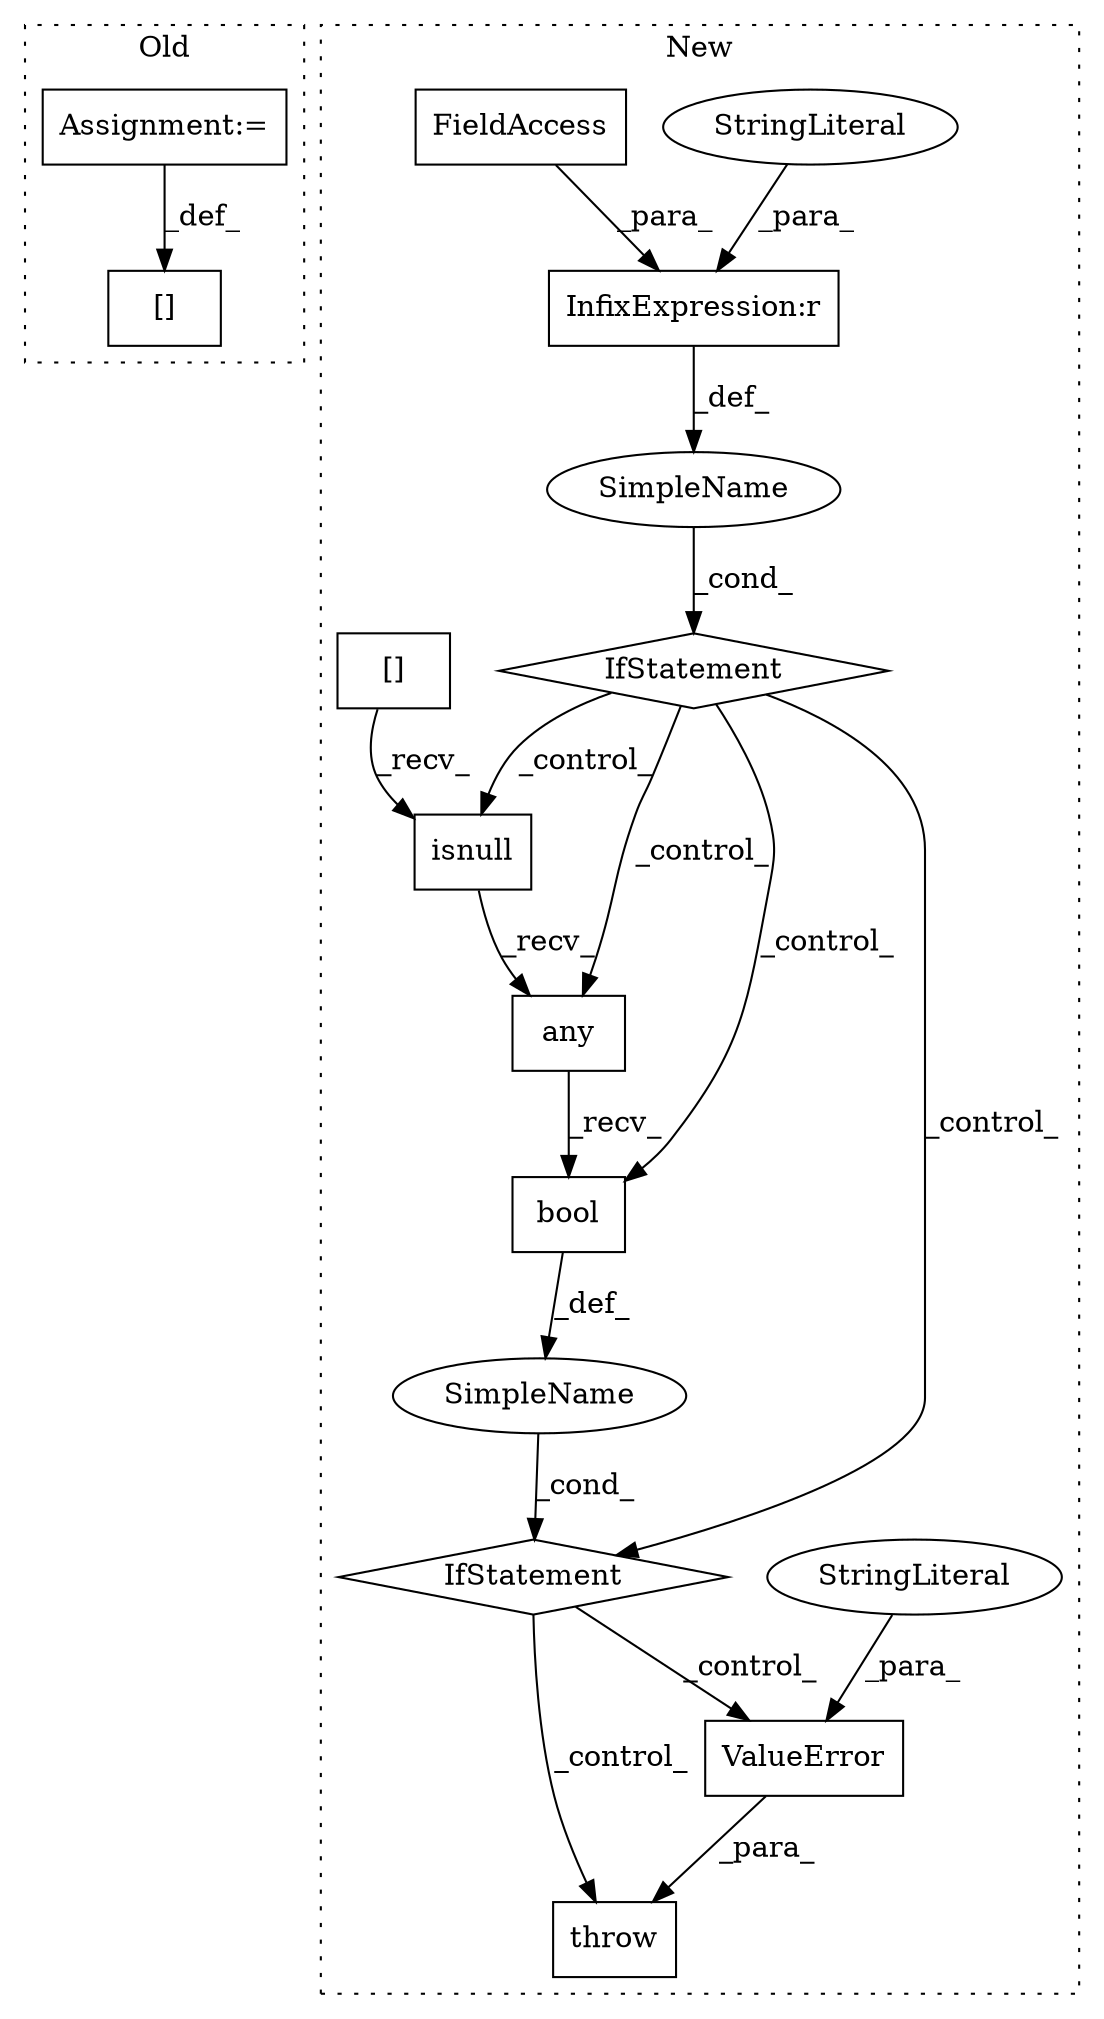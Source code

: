 digraph G {
subgraph cluster0 {
1 [label="[]" a="2" s="2871,2891" l="6,1" shape="box"];
9 [label="Assignment:=" a="7" s="2892" l="1" shape="box"];
label = "Old";
style="dotted";
}
subgraph cluster1 {
2 [label="isnull" a="32" s="3443" l="8" shape="box"];
3 [label="IfStatement" a="25" s="3426,3464" l="4,2" shape="diamond"];
4 [label="any" a="32" s="3452" l="5" shape="box"];
5 [label="ValueError" a="32" s="3482,3537" l="11,1" shape="box"];
6 [label="SimpleName" a="42" s="" l="" shape="ellipse"];
7 [label="throw" a="53" s="3476" l="6" shape="box"];
8 [label="[]" a="2" s="3430,3441" l="2,1" shape="box"];
10 [label="bool" a="32" s="3458" l="6" shape="box"];
11 [label="SimpleName" a="42" s="" l="" shape="ellipse"];
12 [label="StringLiteral" a="45" s="3493" l="44" shape="ellipse"];
13 [label="InfixExpression:r" a="27" s="3405" l="4" shape="box"];
14 [label="StringLiteral" a="45" s="3409" l="7" shape="ellipse"];
15 [label="FieldAccess" a="22" s="3386" l="19" shape="box"];
16 [label="IfStatement" a="25" s="3382,3416" l="4,2" shape="diamond"];
label = "New";
style="dotted";
}
2 -> 4 [label="_recv_"];
3 -> 7 [label="_control_"];
3 -> 5 [label="_control_"];
4 -> 10 [label="_recv_"];
5 -> 7 [label="_para_"];
6 -> 3 [label="_cond_"];
8 -> 2 [label="_recv_"];
9 -> 1 [label="_def_"];
10 -> 6 [label="_def_"];
11 -> 16 [label="_cond_"];
12 -> 5 [label="_para_"];
13 -> 11 [label="_def_"];
14 -> 13 [label="_para_"];
15 -> 13 [label="_para_"];
16 -> 2 [label="_control_"];
16 -> 4 [label="_control_"];
16 -> 3 [label="_control_"];
16 -> 10 [label="_control_"];
}